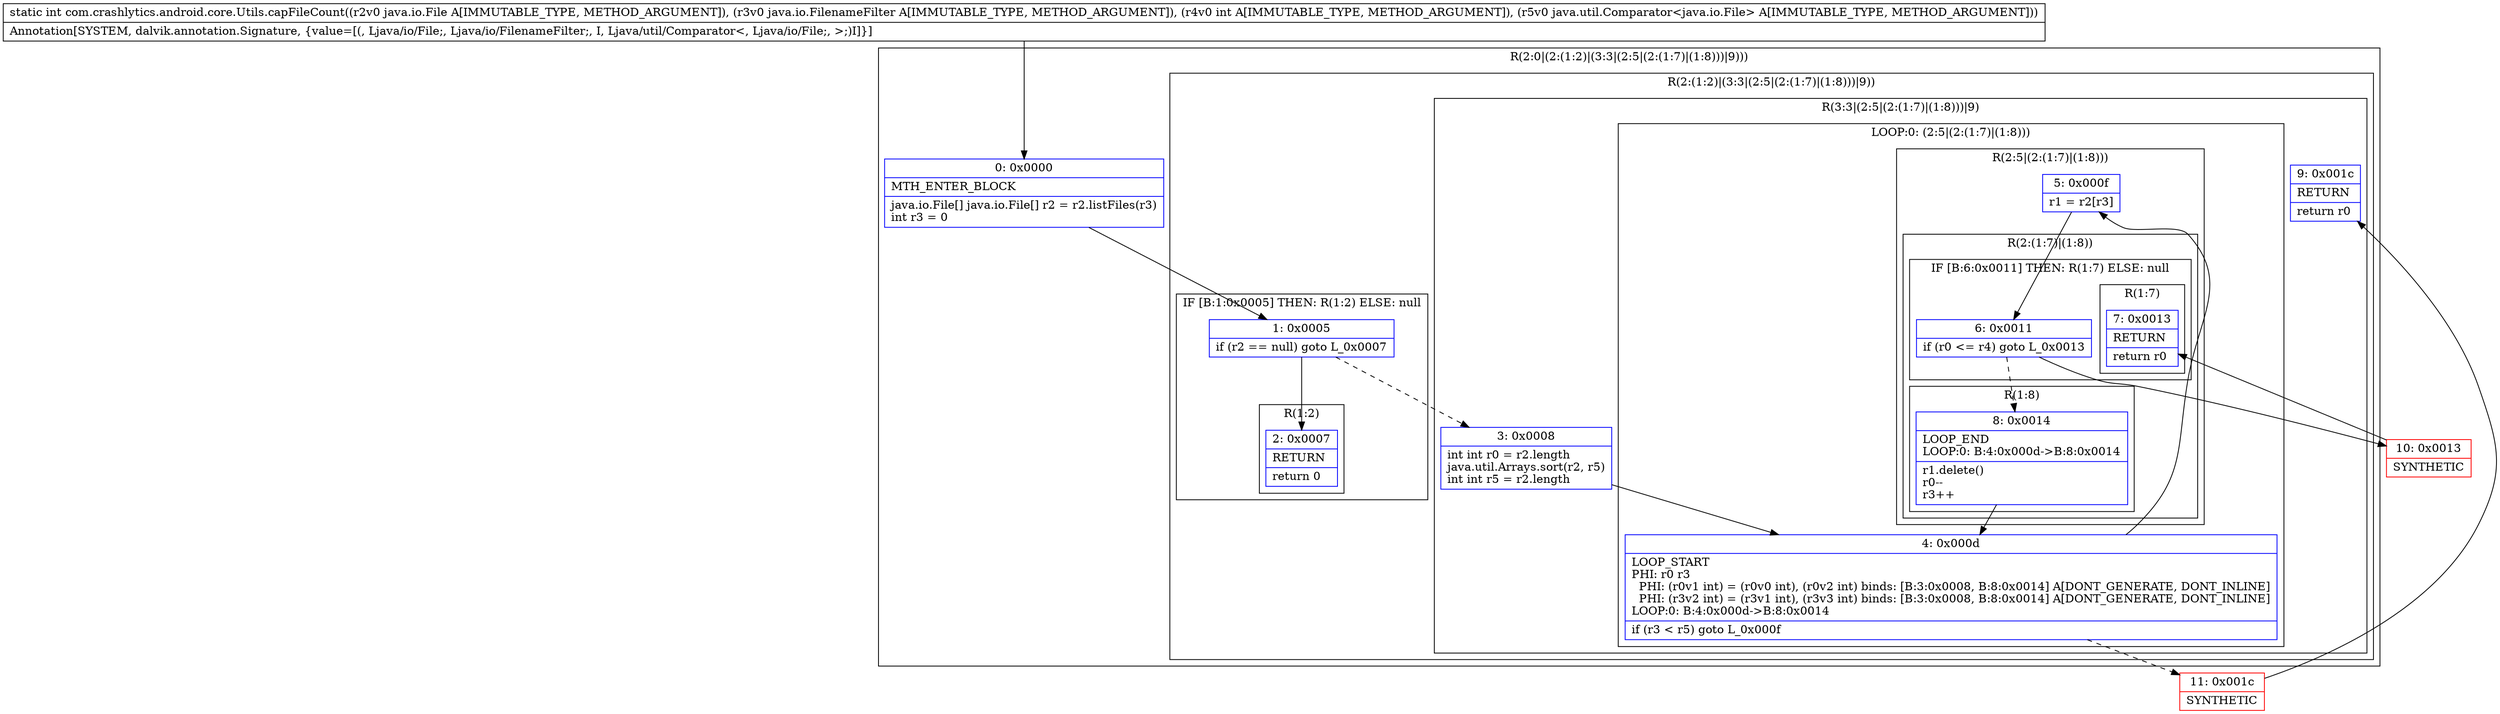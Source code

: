 digraph "CFG forcom.crashlytics.android.core.Utils.capFileCount(Ljava\/io\/File;Ljava\/io\/FilenameFilter;ILjava\/util\/Comparator;)I" {
subgraph cluster_Region_866564025 {
label = "R(2:0|(2:(1:2)|(3:3|(2:5|(2:(1:7)|(1:8)))|9)))";
node [shape=record,color=blue];
Node_0 [shape=record,label="{0\:\ 0x0000|MTH_ENTER_BLOCK\l|java.io.File[] java.io.File[] r2 = r2.listFiles(r3)\lint r3 = 0\l}"];
subgraph cluster_Region_721224487 {
label = "R(2:(1:2)|(3:3|(2:5|(2:(1:7)|(1:8)))|9))";
node [shape=record,color=blue];
subgraph cluster_IfRegion_1255797742 {
label = "IF [B:1:0x0005] THEN: R(1:2) ELSE: null";
node [shape=record,color=blue];
Node_1 [shape=record,label="{1\:\ 0x0005|if (r2 == null) goto L_0x0007\l}"];
subgraph cluster_Region_491624455 {
label = "R(1:2)";
node [shape=record,color=blue];
Node_2 [shape=record,label="{2\:\ 0x0007|RETURN\l|return 0\l}"];
}
}
subgraph cluster_Region_261164639 {
label = "R(3:3|(2:5|(2:(1:7)|(1:8)))|9)";
node [shape=record,color=blue];
Node_3 [shape=record,label="{3\:\ 0x0008|int int r0 = r2.length\ljava.util.Arrays.sort(r2, r5)\lint int r5 = r2.length\l}"];
subgraph cluster_LoopRegion_1332870512 {
label = "LOOP:0: (2:5|(2:(1:7)|(1:8)))";
node [shape=record,color=blue];
Node_4 [shape=record,label="{4\:\ 0x000d|LOOP_START\lPHI: r0 r3 \l  PHI: (r0v1 int) = (r0v0 int), (r0v2 int) binds: [B:3:0x0008, B:8:0x0014] A[DONT_GENERATE, DONT_INLINE]\l  PHI: (r3v2 int) = (r3v1 int), (r3v3 int) binds: [B:3:0x0008, B:8:0x0014] A[DONT_GENERATE, DONT_INLINE]\lLOOP:0: B:4:0x000d\-\>B:8:0x0014\l|if (r3 \< r5) goto L_0x000f\l}"];
subgraph cluster_Region_2100116952 {
label = "R(2:5|(2:(1:7)|(1:8)))";
node [shape=record,color=blue];
Node_5 [shape=record,label="{5\:\ 0x000f|r1 = r2[r3]\l}"];
subgraph cluster_Region_1132017549 {
label = "R(2:(1:7)|(1:8))";
node [shape=record,color=blue];
subgraph cluster_IfRegion_2121501856 {
label = "IF [B:6:0x0011] THEN: R(1:7) ELSE: null";
node [shape=record,color=blue];
Node_6 [shape=record,label="{6\:\ 0x0011|if (r0 \<= r4) goto L_0x0013\l}"];
subgraph cluster_Region_2039973575 {
label = "R(1:7)";
node [shape=record,color=blue];
Node_7 [shape=record,label="{7\:\ 0x0013|RETURN\l|return r0\l}"];
}
}
subgraph cluster_Region_2075150011 {
label = "R(1:8)";
node [shape=record,color=blue];
Node_8 [shape=record,label="{8\:\ 0x0014|LOOP_END\lLOOP:0: B:4:0x000d\-\>B:8:0x0014\l|r1.delete()\lr0\-\-\lr3++\l}"];
}
}
}
}
Node_9 [shape=record,label="{9\:\ 0x001c|RETURN\l|return r0\l}"];
}
}
}
Node_10 [shape=record,color=red,label="{10\:\ 0x0013|SYNTHETIC\l}"];
Node_11 [shape=record,color=red,label="{11\:\ 0x001c|SYNTHETIC\l}"];
MethodNode[shape=record,label="{static int com.crashlytics.android.core.Utils.capFileCount((r2v0 java.io.File A[IMMUTABLE_TYPE, METHOD_ARGUMENT]), (r3v0 java.io.FilenameFilter A[IMMUTABLE_TYPE, METHOD_ARGUMENT]), (r4v0 int A[IMMUTABLE_TYPE, METHOD_ARGUMENT]), (r5v0 java.util.Comparator\<java.io.File\> A[IMMUTABLE_TYPE, METHOD_ARGUMENT]))  | Annotation[SYSTEM, dalvik.annotation.Signature, \{value=[(, Ljava\/io\/File;, Ljava\/io\/FilenameFilter;, I, Ljava\/util\/Comparator\<, Ljava\/io\/File;, \>;)I]\}]\l}"];
MethodNode -> Node_0;
Node_0 -> Node_1;
Node_1 -> Node_2;
Node_1 -> Node_3[style=dashed];
Node_3 -> Node_4;
Node_4 -> Node_5;
Node_4 -> Node_11[style=dashed];
Node_5 -> Node_6;
Node_6 -> Node_8[style=dashed];
Node_6 -> Node_10;
Node_8 -> Node_4;
Node_10 -> Node_7;
Node_11 -> Node_9;
}

